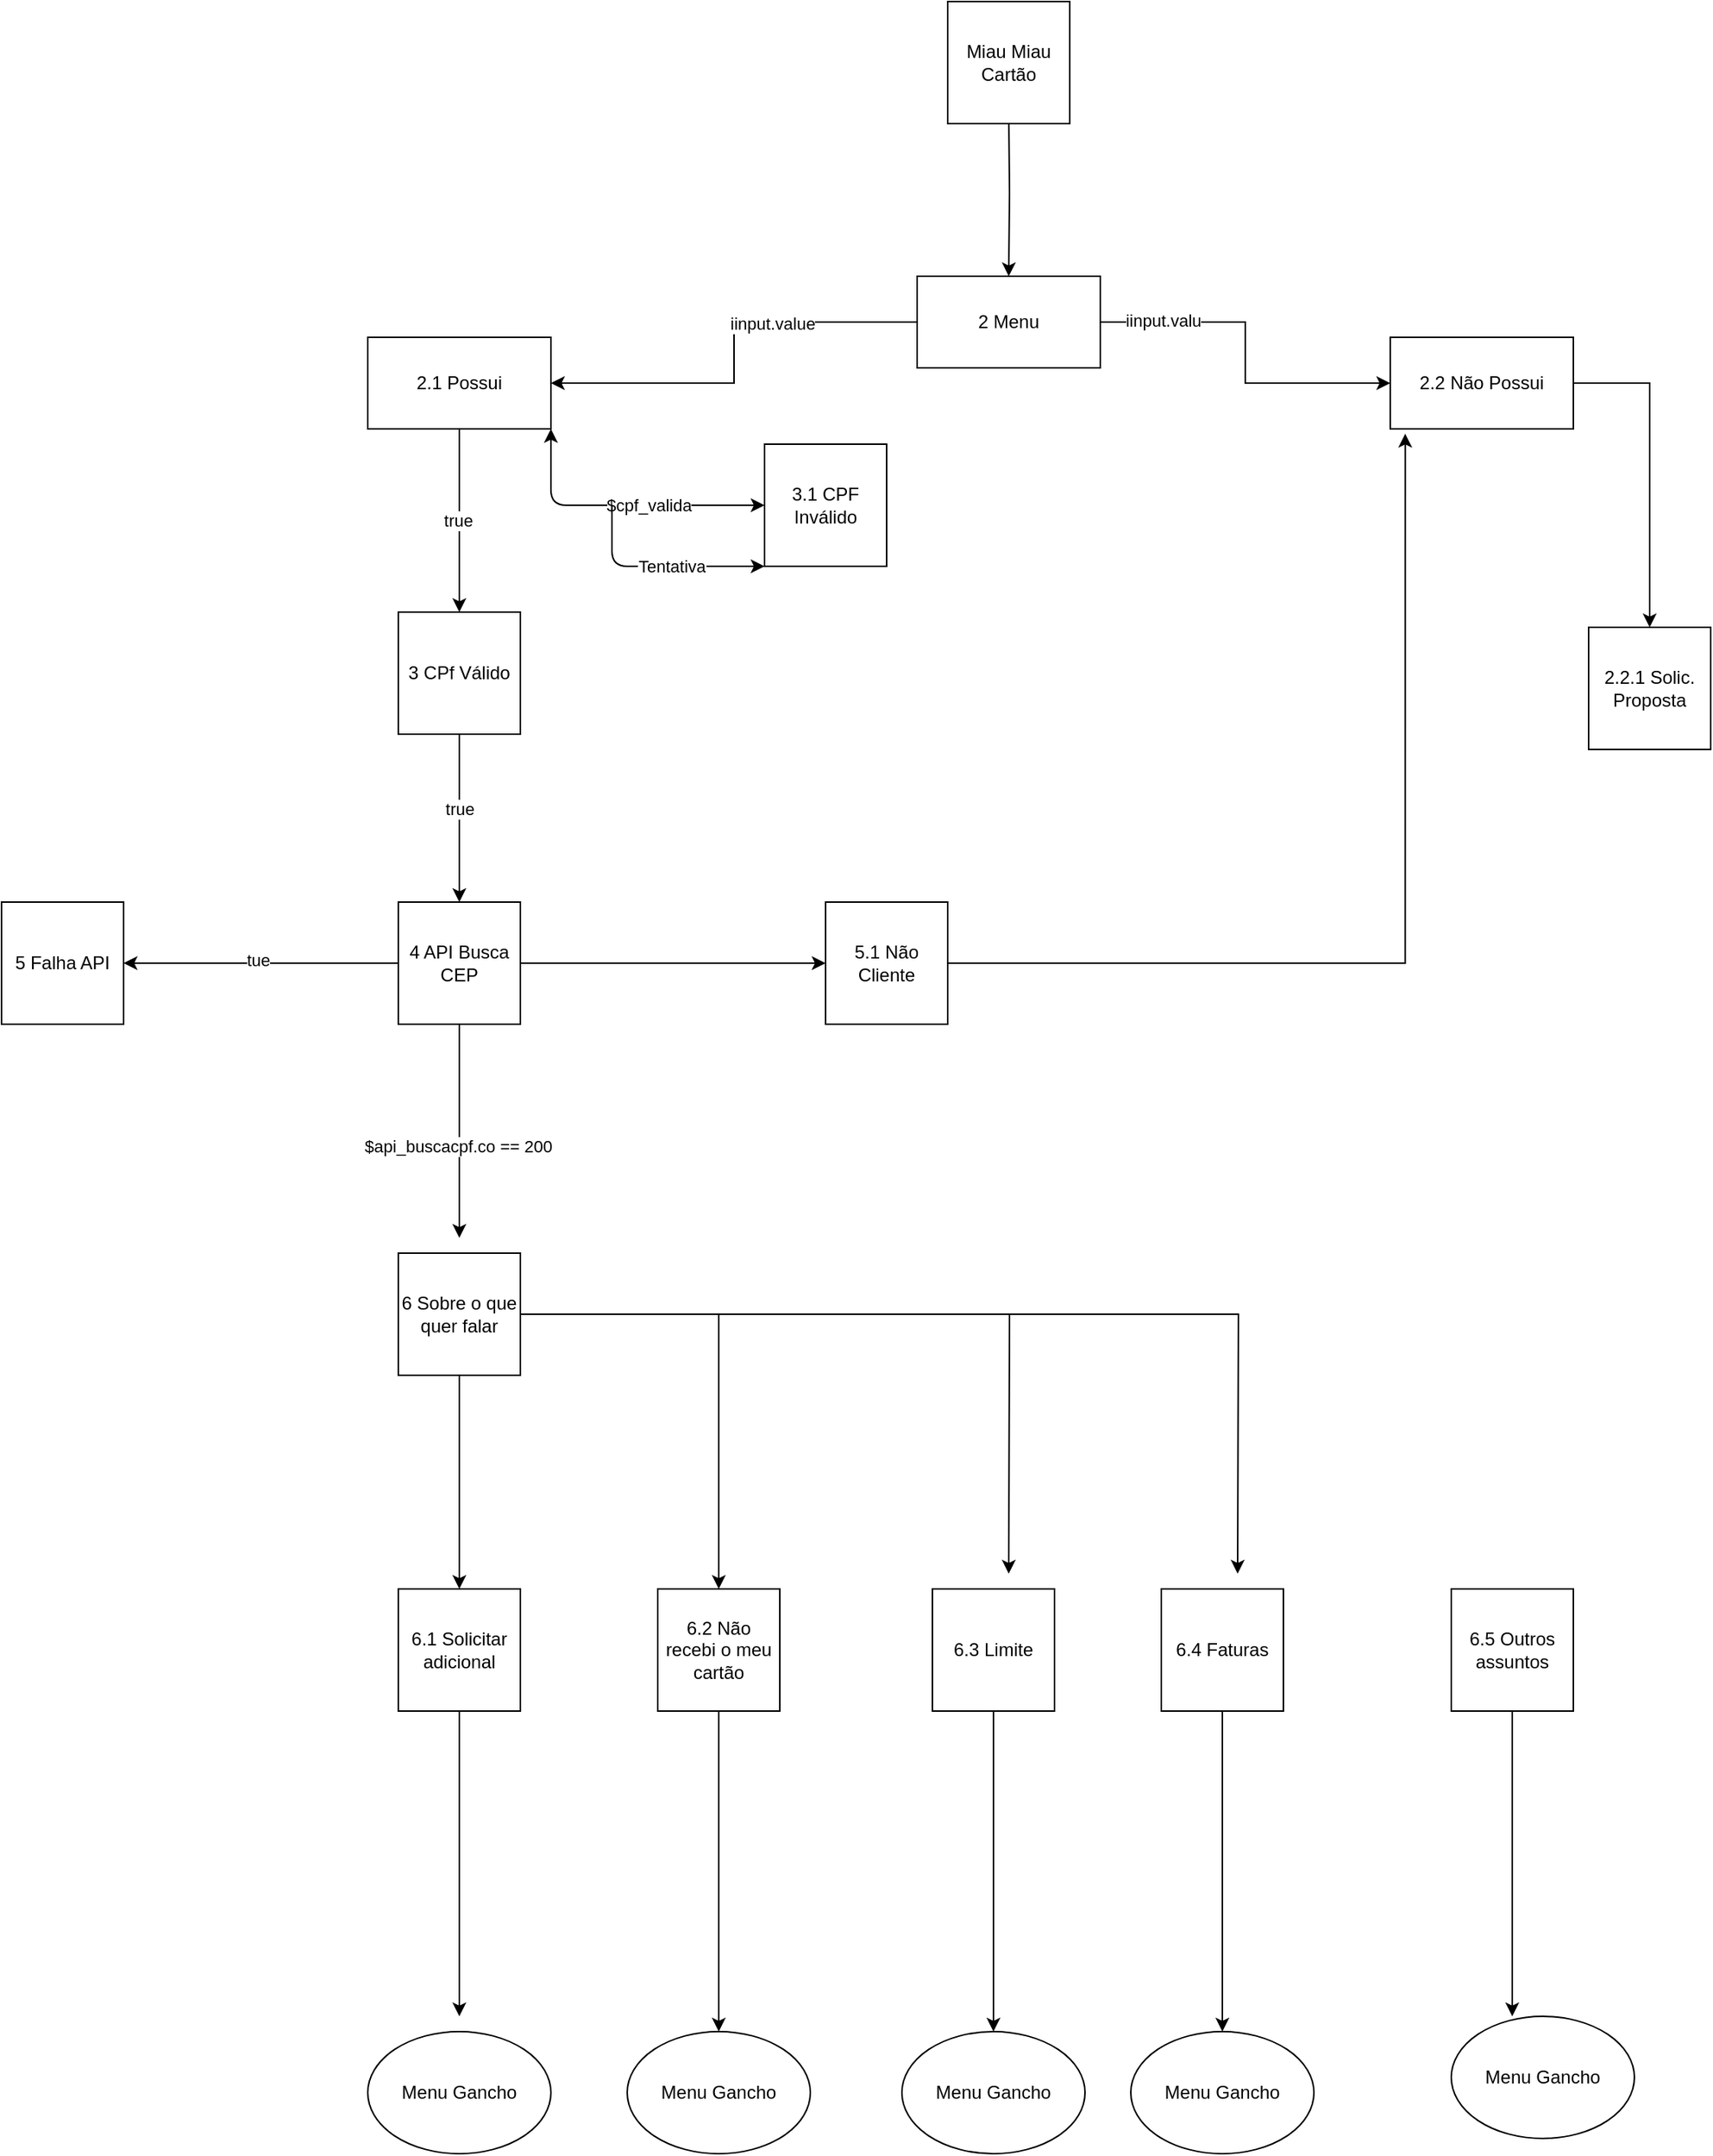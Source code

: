 <mxfile>
    <diagram id="sqvCW_l7FkB6b4j0aDze" name="Bote do Desafio">
        <mxGraphModel dx="1518" dy="1334" grid="1" gridSize="10" guides="1" tooltips="1" connect="1" arrows="1" fold="1" page="1" pageScale="1" pageWidth="850" pageHeight="1100" math="0" shadow="0">
            <root>
                <mxCell id="0"/>
                <mxCell id="1" parent="0"/>
                <mxCell id="14" style="edgeStyle=orthogonalEdgeStyle;rounded=0;orthogonalLoop=1;jettySize=auto;html=1;" parent="1" source="3" target="8" edge="1">
                    <mxGeometry relative="1" as="geometry"/>
                </mxCell>
                <mxCell id="24" value="iinput.value" style="edgeLabel;html=1;align=center;verticalAlign=middle;resizable=0;points=[];" parent="14" vertex="1" connectable="0">
                    <mxGeometry x="-0.321" y="1" relative="1" as="geometry">
                        <mxPoint as="offset"/>
                    </mxGeometry>
                </mxCell>
                <mxCell id="15" style="edgeStyle=orthogonalEdgeStyle;rounded=0;orthogonalLoop=1;jettySize=auto;html=1;entryX=0;entryY=0.5;entryDx=0;entryDy=0;" parent="1" source="3" target="7" edge="1">
                    <mxGeometry relative="1" as="geometry"/>
                </mxCell>
                <mxCell id="25" value="iinput.valu" style="edgeLabel;html=1;align=center;verticalAlign=middle;resizable=0;points=[];" parent="15" vertex="1" connectable="0">
                    <mxGeometry x="-0.643" y="1" relative="1" as="geometry">
                        <mxPoint as="offset"/>
                    </mxGeometry>
                </mxCell>
                <mxCell id="3" value="2 Menu" style="rounded=0;whiteSpace=wrap;html=1;" parent="1" vertex="1">
                    <mxGeometry x="260" y="250" width="120" height="60" as="geometry"/>
                </mxCell>
                <mxCell id="6" value="" style="edgeStyle=orthogonalEdgeStyle;rounded=0;orthogonalLoop=1;jettySize=auto;html=1;" parent="1" target="3" edge="1">
                    <mxGeometry relative="1" as="geometry">
                        <mxPoint x="320" y="140" as="sourcePoint"/>
                    </mxGeometry>
                </mxCell>
                <mxCell id="27" style="edgeStyle=orthogonalEdgeStyle;rounded=0;orthogonalLoop=1;jettySize=auto;html=1;entryX=0.5;entryY=0;entryDx=0;entryDy=0;" parent="1" source="7" target="26" edge="1">
                    <mxGeometry relative="1" as="geometry"/>
                </mxCell>
                <mxCell id="7" value="2.2 Não Possui" style="rounded=0;whiteSpace=wrap;html=1;" parent="1" vertex="1">
                    <mxGeometry x="570" y="290" width="120" height="60" as="geometry"/>
                </mxCell>
                <mxCell id="29" style="edgeStyle=orthogonalEdgeStyle;rounded=0;orthogonalLoop=1;jettySize=auto;html=1;entryX=0.5;entryY=0;entryDx=0;entryDy=0;" parent="1" source="8" target="28" edge="1">
                    <mxGeometry relative="1" as="geometry"/>
                </mxCell>
                <mxCell id="36" value="true" style="edgeLabel;html=1;align=center;verticalAlign=middle;resizable=0;points=[];" parent="29" vertex="1" connectable="0">
                    <mxGeometry x="-0.008" y="-1" relative="1" as="geometry">
                        <mxPoint as="offset"/>
                    </mxGeometry>
                </mxCell>
                <mxCell id="8" value="2.1 Possui" style="rounded=0;whiteSpace=wrap;html=1;" parent="1" vertex="1">
                    <mxGeometry x="-100" y="290" width="120" height="60" as="geometry"/>
                </mxCell>
                <mxCell id="11" value="Inicio" style="text;html=1;strokeColor=none;fillColor=none;align=center;verticalAlign=middle;whiteSpace=wrap;rounded=0;" parent="1" vertex="1">
                    <mxGeometry x="290" y="85" width="60" height="30" as="geometry"/>
                </mxCell>
                <mxCell id="12" value="Miau Miau Cartão" style="whiteSpace=wrap;html=1;aspect=fixed;" parent="1" vertex="1">
                    <mxGeometry x="280" y="70" width="80" height="80" as="geometry"/>
                </mxCell>
                <mxCell id="16" value="3.1 CPF Inválido" style="whiteSpace=wrap;html=1;aspect=fixed;" parent="1" vertex="1">
                    <mxGeometry x="160" y="360" width="80" height="80" as="geometry"/>
                </mxCell>
                <mxCell id="19" value="" style="endArrow=classic;startArrow=classic;html=1;entryX=0;entryY=0.5;entryDx=0;entryDy=0;exitX=1;exitY=1;exitDx=0;exitDy=0;" parent="1" source="8" target="16" edge="1">
                    <mxGeometry width="50" height="50" relative="1" as="geometry">
                        <mxPoint x="30" y="340" as="sourcePoint"/>
                        <mxPoint x="290" y="640" as="targetPoint"/>
                        <Array as="points">
                            <mxPoint x="20" y="400"/>
                            <mxPoint x="110" y="400"/>
                        </Array>
                    </mxGeometry>
                </mxCell>
                <mxCell id="23" value="$cpf_valida" style="edgeLabel;html=1;align=center;verticalAlign=middle;resizable=0;points=[];" parent="19" vertex="1" connectable="0">
                    <mxGeometry x="0.2" relative="1" as="geometry">
                        <mxPoint as="offset"/>
                    </mxGeometry>
                </mxCell>
                <mxCell id="21" value="" style="endArrow=classic;html=1;" parent="1" edge="1">
                    <mxGeometry width="50" height="50" relative="1" as="geometry">
                        <mxPoint x="60" y="400" as="sourcePoint"/>
                        <mxPoint x="160" y="440" as="targetPoint"/>
                        <Array as="points">
                            <mxPoint x="60" y="440"/>
                        </Array>
                    </mxGeometry>
                </mxCell>
                <mxCell id="22" value="Tentativa" style="edgeLabel;html=1;align=center;verticalAlign=middle;resizable=0;points=[];" parent="21" vertex="1" connectable="0">
                    <mxGeometry x="0.129" relative="1" as="geometry">
                        <mxPoint as="offset"/>
                    </mxGeometry>
                </mxCell>
                <mxCell id="26" value="2.2.1 Solic. Proposta" style="whiteSpace=wrap;html=1;aspect=fixed;" parent="1" vertex="1">
                    <mxGeometry x="700" y="480" width="80" height="80" as="geometry"/>
                </mxCell>
                <mxCell id="31" style="edgeStyle=orthogonalEdgeStyle;rounded=0;orthogonalLoop=1;jettySize=auto;html=1;exitX=0.5;exitY=1;exitDx=0;exitDy=0;entryX=0.5;entryY=0;entryDx=0;entryDy=0;" parent="1" source="28" target="30" edge="1">
                    <mxGeometry relative="1" as="geometry"/>
                </mxCell>
                <mxCell id="35" value="true" style="edgeLabel;html=1;align=center;verticalAlign=middle;resizable=0;points=[];" parent="31" vertex="1" connectable="0">
                    <mxGeometry x="-0.118" relative="1" as="geometry">
                        <mxPoint as="offset"/>
                    </mxGeometry>
                </mxCell>
                <mxCell id="28" value="3 CPf Válido" style="whiteSpace=wrap;html=1;aspect=fixed;" parent="1" vertex="1">
                    <mxGeometry x="-80" y="470" width="80" height="80" as="geometry"/>
                </mxCell>
                <mxCell id="33" style="edgeStyle=orthogonalEdgeStyle;rounded=0;orthogonalLoop=1;jettySize=auto;html=1;entryX=1;entryY=0.5;entryDx=0;entryDy=0;" parent="1" source="30" target="32" edge="1">
                    <mxGeometry relative="1" as="geometry"/>
                </mxCell>
                <mxCell id="34" value="tue" style="edgeLabel;html=1;align=center;verticalAlign=middle;resizable=0;points=[];" parent="33" vertex="1" connectable="0">
                    <mxGeometry x="0.024" y="-2" relative="1" as="geometry">
                        <mxPoint as="offset"/>
                    </mxGeometry>
                </mxCell>
                <mxCell id="38" style="edgeStyle=orthogonalEdgeStyle;rounded=0;orthogonalLoop=1;jettySize=auto;html=1;" parent="1" source="30" edge="1">
                    <mxGeometry relative="1" as="geometry">
                        <mxPoint x="-40" y="880" as="targetPoint"/>
                        <Array as="points">
                            <mxPoint x="-40" y="820"/>
                            <mxPoint x="-40" y="820"/>
                        </Array>
                    </mxGeometry>
                </mxCell>
                <mxCell id="39" value="$api_buscacpf.co == 200" style="edgeLabel;html=1;align=center;verticalAlign=middle;resizable=0;points=[];" parent="38" vertex="1" connectable="0">
                    <mxGeometry x="0.138" y="-1" relative="1" as="geometry">
                        <mxPoint as="offset"/>
                    </mxGeometry>
                </mxCell>
                <mxCell id="uVsbPQ04VnIVrj1szP22-57" style="edgeStyle=orthogonalEdgeStyle;rounded=0;orthogonalLoop=1;jettySize=auto;html=1;entryX=0;entryY=0.5;entryDx=0;entryDy=0;" parent="1" source="30" target="uVsbPQ04VnIVrj1szP22-55" edge="1">
                    <mxGeometry relative="1" as="geometry"/>
                </mxCell>
                <mxCell id="30" value="4 API Busca CEP" style="whiteSpace=wrap;html=1;aspect=fixed;" parent="1" vertex="1">
                    <mxGeometry x="-80" y="660" width="80" height="80" as="geometry"/>
                </mxCell>
                <mxCell id="32" value="5 Falha API" style="whiteSpace=wrap;html=1;aspect=fixed;" parent="1" vertex="1">
                    <mxGeometry x="-340" y="660" width="80" height="80" as="geometry"/>
                </mxCell>
                <mxCell id="uVsbPQ04VnIVrj1szP22-59" style="edgeStyle=orthogonalEdgeStyle;rounded=0;orthogonalLoop=1;jettySize=auto;html=1;entryX=0.5;entryY=0;entryDx=0;entryDy=0;" parent="1" source="37" target="40" edge="1">
                    <mxGeometry relative="1" as="geometry"/>
                </mxCell>
                <mxCell id="uVsbPQ04VnIVrj1szP22-60" style="edgeStyle=orthogonalEdgeStyle;rounded=0;orthogonalLoop=1;jettySize=auto;html=1;entryX=0.5;entryY=0;entryDx=0;entryDy=0;" parent="1" source="37" target="41" edge="1">
                    <mxGeometry relative="1" as="geometry"/>
                </mxCell>
                <mxCell id="uVsbPQ04VnIVrj1szP22-61" style="edgeStyle=orthogonalEdgeStyle;rounded=0;orthogonalLoop=1;jettySize=auto;html=1;" parent="1" source="37" edge="1">
                    <mxGeometry relative="1" as="geometry">
                        <mxPoint x="320" y="1100" as="targetPoint"/>
                    </mxGeometry>
                </mxCell>
                <mxCell id="uVsbPQ04VnIVrj1szP22-62" style="edgeStyle=orthogonalEdgeStyle;rounded=0;orthogonalLoop=1;jettySize=auto;html=1;" parent="1" source="37" edge="1">
                    <mxGeometry relative="1" as="geometry">
                        <mxPoint x="470" y="1100" as="targetPoint"/>
                    </mxGeometry>
                </mxCell>
                <mxCell id="37" value="6 Sobre o que quer falar" style="whiteSpace=wrap;html=1;aspect=fixed;" parent="1" vertex="1">
                    <mxGeometry x="-80" y="890" width="80" height="80" as="geometry"/>
                </mxCell>
                <mxCell id="50" style="edgeStyle=orthogonalEdgeStyle;rounded=0;orthogonalLoop=1;jettySize=auto;html=1;" parent="1" source="40" edge="1">
                    <mxGeometry relative="1" as="geometry">
                        <mxPoint x="-40" y="1390" as="targetPoint"/>
                    </mxGeometry>
                </mxCell>
                <mxCell id="40" value="6.1 Solicitar adicional" style="whiteSpace=wrap;html=1;aspect=fixed;" parent="1" vertex="1">
                    <mxGeometry x="-80" y="1110" width="80" height="80" as="geometry"/>
                </mxCell>
                <mxCell id="51" style="edgeStyle=orthogonalEdgeStyle;rounded=0;orthogonalLoop=1;jettySize=auto;html=1;" parent="1" source="41" target="45" edge="1">
                    <mxGeometry relative="1" as="geometry"/>
                </mxCell>
                <mxCell id="41" value="6.2 Não recebi o meu cartão" style="whiteSpace=wrap;html=1;aspect=fixed;" parent="1" vertex="1">
                    <mxGeometry x="90" y="1110" width="80" height="80" as="geometry"/>
                </mxCell>
                <mxCell id="52" style="edgeStyle=orthogonalEdgeStyle;rounded=0;orthogonalLoop=1;jettySize=auto;html=1;" parent="1" source="42" target="46" edge="1">
                    <mxGeometry relative="1" as="geometry"/>
                </mxCell>
                <mxCell id="42" value="6.3 Limite" style="whiteSpace=wrap;html=1;aspect=fixed;" parent="1" vertex="1">
                    <mxGeometry x="270" y="1110" width="80" height="80" as="geometry"/>
                </mxCell>
                <mxCell id="53" style="edgeStyle=orthogonalEdgeStyle;rounded=0;orthogonalLoop=1;jettySize=auto;html=1;" parent="1" source="43" target="47" edge="1">
                    <mxGeometry relative="1" as="geometry"/>
                </mxCell>
                <mxCell id="43" value="6.4 Faturas" style="whiteSpace=wrap;html=1;aspect=fixed;" parent="1" vertex="1">
                    <mxGeometry x="420" y="1110" width="80" height="80" as="geometry"/>
                </mxCell>
                <mxCell id="55" style="edgeStyle=orthogonalEdgeStyle;rounded=0;orthogonalLoop=1;jettySize=auto;html=1;entryX=0.333;entryY=0;entryDx=0;entryDy=0;entryPerimeter=0;" parent="1" source="44" target="48" edge="1">
                    <mxGeometry relative="1" as="geometry"/>
                </mxCell>
                <mxCell id="44" value="6.5 Outros assuntos" style="whiteSpace=wrap;html=1;aspect=fixed;" parent="1" vertex="1">
                    <mxGeometry x="610" y="1110" width="80" height="80" as="geometry"/>
                </mxCell>
                <mxCell id="45" value="Menu Gancho" style="ellipse;whiteSpace=wrap;html=1;" parent="1" vertex="1">
                    <mxGeometry x="70" y="1400" width="120" height="80" as="geometry"/>
                </mxCell>
                <mxCell id="46" value="Menu Gancho" style="ellipse;whiteSpace=wrap;html=1;" parent="1" vertex="1">
                    <mxGeometry x="250" y="1400" width="120" height="80" as="geometry"/>
                </mxCell>
                <mxCell id="47" value="Menu Gancho" style="ellipse;whiteSpace=wrap;html=1;" parent="1" vertex="1">
                    <mxGeometry x="400" y="1400" width="120" height="80" as="geometry"/>
                </mxCell>
                <mxCell id="48" value="Menu Gancho" style="ellipse;whiteSpace=wrap;html=1;" parent="1" vertex="1">
                    <mxGeometry x="610" y="1390" width="120" height="80" as="geometry"/>
                </mxCell>
                <mxCell id="49" value="Menu Gancho" style="ellipse;whiteSpace=wrap;html=1;" parent="1" vertex="1">
                    <mxGeometry x="-100" y="1400" width="120" height="80" as="geometry"/>
                </mxCell>
                <mxCell id="uVsbPQ04VnIVrj1szP22-58" style="edgeStyle=orthogonalEdgeStyle;rounded=0;orthogonalLoop=1;jettySize=auto;html=1;entryX=0.082;entryY=1.053;entryDx=0;entryDy=0;entryPerimeter=0;" parent="1" source="uVsbPQ04VnIVrj1szP22-55" target="7" edge="1">
                    <mxGeometry relative="1" as="geometry"/>
                </mxCell>
                <mxCell id="uVsbPQ04VnIVrj1szP22-55" value="5.1 Não Cliente" style="whiteSpace=wrap;html=1;aspect=fixed;" parent="1" vertex="1">
                    <mxGeometry x="200" y="660" width="80" height="80" as="geometry"/>
                </mxCell>
            </root>
        </mxGraphModel>
    </diagram>
    <diagram id="6JdEQwIVVX9dmf-zYRHp" name="Menu Gancho">
        <mxGraphModel dx="898" dy="1334" grid="1" gridSize="10" guides="1" tooltips="1" connect="1" arrows="1" fold="1" page="1" pageScale="1" pageWidth="850" pageHeight="1100" math="0" shadow="0">
            <root>
                <mxCell id="F0ujOkKC0S5oHVI2YB2L-0"/>
                <mxCell id="F0ujOkKC0S5oHVI2YB2L-1" parent="F0ujOkKC0S5oHVI2YB2L-0"/>
                <mxCell id="zXj0brPSLo2KACNWpq_D-3" style="edgeStyle=orthogonalEdgeStyle;rounded=0;orthogonalLoop=1;jettySize=auto;html=1;entryX=0.5;entryY=0;entryDx=0;entryDy=0;" edge="1" parent="F0ujOkKC0S5oHVI2YB2L-1" source="zXj0brPSLo2KACNWpq_D-0" target="zXj0brPSLo2KACNWpq_D-1">
                    <mxGeometry relative="1" as="geometry"/>
                </mxCell>
                <mxCell id="zXj0brPSLo2KACNWpq_D-4" style="edgeStyle=orthogonalEdgeStyle;rounded=0;orthogonalLoop=1;jettySize=auto;html=1;entryX=0.5;entryY=0;entryDx=0;entryDy=0;" edge="1" parent="F0ujOkKC0S5oHVI2YB2L-1" source="zXj0brPSLo2KACNWpq_D-0" target="zXj0brPSLo2KACNWpq_D-2">
                    <mxGeometry relative="1" as="geometry"/>
                </mxCell>
                <mxCell id="zXj0brPSLo2KACNWpq_D-0" value="Menu Gancho" style="whiteSpace=wrap;html=1;aspect=fixed;" vertex="1" parent="F0ujOkKC0S5oHVI2YB2L-1">
                    <mxGeometry x="385" y="160" width="80" height="80" as="geometry"/>
                </mxCell>
                <mxCell id="zXj0brPSLo2KACNWpq_D-1" value="Bote do Desafio" style="ellipse;whiteSpace=wrap;html=1;" vertex="1" parent="F0ujOkKC0S5oHVI2YB2L-1">
                    <mxGeometry x="365" y="360" width="120" height="80" as="geometry"/>
                </mxCell>
                <mxCell id="zXj0brPSLo2KACNWpq_D-2" value="Fim" style="whiteSpace=wrap;html=1;aspect=fixed;" vertex="1" parent="F0ujOkKC0S5oHVI2YB2L-1">
                    <mxGeometry x="520" y="460" width="80" height="80" as="geometry"/>
                </mxCell>
            </root>
        </mxGraphModel>
    </diagram>
</mxfile>